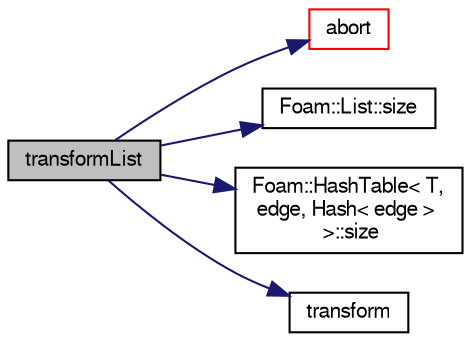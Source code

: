 digraph "transformList"
{
  bgcolor="transparent";
  edge [fontname="FreeSans",fontsize="10",labelfontname="FreeSans",labelfontsize="10"];
  node [fontname="FreeSans",fontsize="10",shape=record];
  rankdir="LR";
  Node68158 [label="transformList",height=0.2,width=0.4,color="black", fillcolor="grey75", style="filled", fontcolor="black"];
  Node68158 -> Node68159 [color="midnightblue",fontsize="10",style="solid",fontname="FreeSans"];
  Node68159 [label="abort",height=0.2,width=0.4,color="red",URL="$a21124.html#a447107a607d03e417307c203fa5fb44b"];
  Node68158 -> Node68202 [color="midnightblue",fontsize="10",style="solid",fontname="FreeSans"];
  Node68202 [label="Foam::List::size",height=0.2,width=0.4,color="black",URL="$a25694.html#a8a5f6fa29bd4b500caf186f60245b384",tooltip="Override size to be inconsistent with allocated storage. "];
  Node68158 -> Node68203 [color="midnightblue",fontsize="10",style="solid",fontname="FreeSans"];
  Node68203 [label="Foam::HashTable\< T,\l edge, Hash\< edge \>\l \>::size",height=0.2,width=0.4,color="black",URL="$a25702.html#a47b3bf30da1eb3ab8076b5fbe00e0494",tooltip="Return number of elements in table. "];
  Node68158 -> Node68204 [color="midnightblue",fontsize="10",style="solid",fontname="FreeSans"];
  Node68204 [label="transform",height=0.2,width=0.4,color="black",URL="$a21124.html#a919915170941701c1223291531ad010c"];
}
